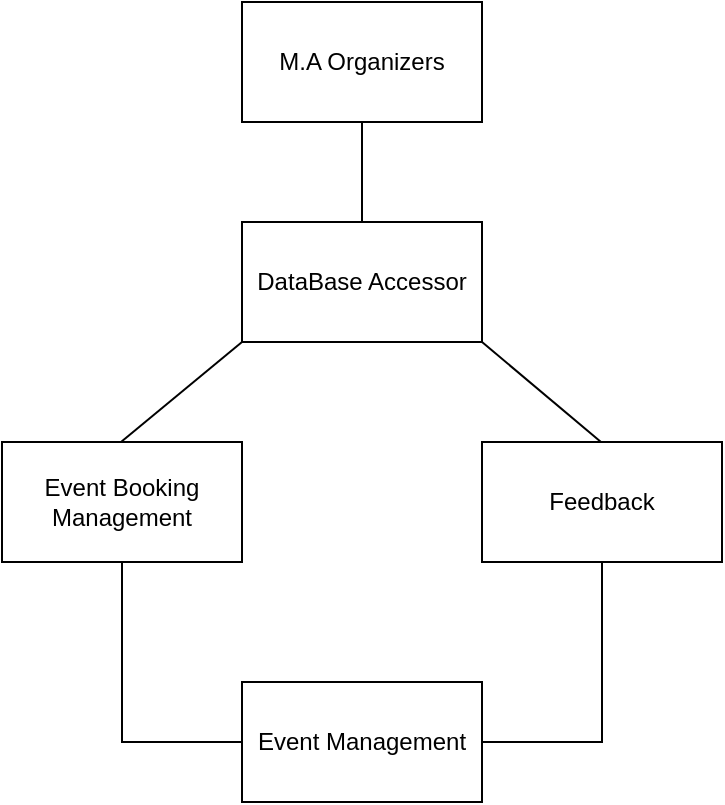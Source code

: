 <mxfile version="20.8.3" type="device"><diagram id="jUe-tMK0OLfA8i8Yy68U" name="Page-1"><mxGraphModel dx="880" dy="452" grid="1" gridSize="10" guides="1" tooltips="1" connect="1" arrows="1" fold="1" page="1" pageScale="1" pageWidth="827" pageHeight="1169" math="0" shadow="0"><root><mxCell id="0"/><mxCell id="1" parent="0"/><mxCell id="T7VAVR5vAsIs34LHlWlW-1" value="M.A Organizers" style="rounded=0;whiteSpace=wrap;html=1;" vertex="1" parent="1"><mxGeometry x="320" y="20" width="120" height="60" as="geometry"/></mxCell><mxCell id="T7VAVR5vAsIs34LHlWlW-2" value="Event Management" style="rounded=0;whiteSpace=wrap;html=1;" vertex="1" parent="1"><mxGeometry x="320" y="360" width="120" height="60" as="geometry"/></mxCell><mxCell id="T7VAVR5vAsIs34LHlWlW-3" value="DataBase Accessor" style="rounded=0;whiteSpace=wrap;html=1;" vertex="1" parent="1"><mxGeometry x="320" y="130" width="120" height="60" as="geometry"/></mxCell><mxCell id="T7VAVR5vAsIs34LHlWlW-4" value="Event Booking Management" style="rounded=0;whiteSpace=wrap;html=1;" vertex="1" parent="1"><mxGeometry x="200" y="240" width="120" height="60" as="geometry"/></mxCell><mxCell id="T7VAVR5vAsIs34LHlWlW-5" value="Feedback" style="rounded=0;whiteSpace=wrap;html=1;" vertex="1" parent="1"><mxGeometry x="440" y="240" width="120" height="60" as="geometry"/></mxCell><mxCell id="T7VAVR5vAsIs34LHlWlW-6" value="" style="endArrow=none;html=1;rounded=0;exitX=0.5;exitY=0;exitDx=0;exitDy=0;" edge="1" parent="1" source="T7VAVR5vAsIs34LHlWlW-3"><mxGeometry width="50" height="50" relative="1" as="geometry"><mxPoint x="330" y="130" as="sourcePoint"/><mxPoint x="380" y="80" as="targetPoint"/></mxGeometry></mxCell><mxCell id="T7VAVR5vAsIs34LHlWlW-7" value="" style="endArrow=none;html=1;rounded=0;exitX=0.5;exitY=0;exitDx=0;exitDy=0;entryX=1;entryY=1;entryDx=0;entryDy=0;" edge="1" parent="1" target="T7VAVR5vAsIs34LHlWlW-3"><mxGeometry width="50" height="50" relative="1" as="geometry"><mxPoint x="499.5" y="240" as="sourcePoint"/><mxPoint x="499.5" y="190" as="targetPoint"/></mxGeometry></mxCell><mxCell id="T7VAVR5vAsIs34LHlWlW-8" value="" style="endArrow=none;html=1;rounded=0;exitX=0.5;exitY=0;exitDx=0;exitDy=0;entryX=0;entryY=1;entryDx=0;entryDy=0;" edge="1" parent="1" target="T7VAVR5vAsIs34LHlWlW-3"><mxGeometry width="50" height="50" relative="1" as="geometry"><mxPoint x="259.5" y="240" as="sourcePoint"/><mxPoint x="259.5" y="190" as="targetPoint"/></mxGeometry></mxCell><mxCell id="T7VAVR5vAsIs34LHlWlW-9" value="" style="endArrow=none;html=1;rounded=0;exitX=0.5;exitY=1;exitDx=0;exitDy=0;" edge="1" parent="1" source="T7VAVR5vAsIs34LHlWlW-4"><mxGeometry width="50" height="50" relative="1" as="geometry"><mxPoint x="270" y="440" as="sourcePoint"/><mxPoint x="320" y="390" as="targetPoint"/><Array as="points"><mxPoint x="260" y="390"/></Array></mxGeometry></mxCell><mxCell id="T7VAVR5vAsIs34LHlWlW-10" value="" style="endArrow=none;html=1;rounded=0;exitX=0.5;exitY=1;exitDx=0;exitDy=0;entryX=1;entryY=0.5;entryDx=0;entryDy=0;" edge="1" parent="1" target="T7VAVR5vAsIs34LHlWlW-2"><mxGeometry width="50" height="50" relative="1" as="geometry"><mxPoint x="500" y="300" as="sourcePoint"/><mxPoint x="560" y="390" as="targetPoint"/><Array as="points"><mxPoint x="500" y="390"/></Array></mxGeometry></mxCell></root></mxGraphModel></diagram></mxfile>